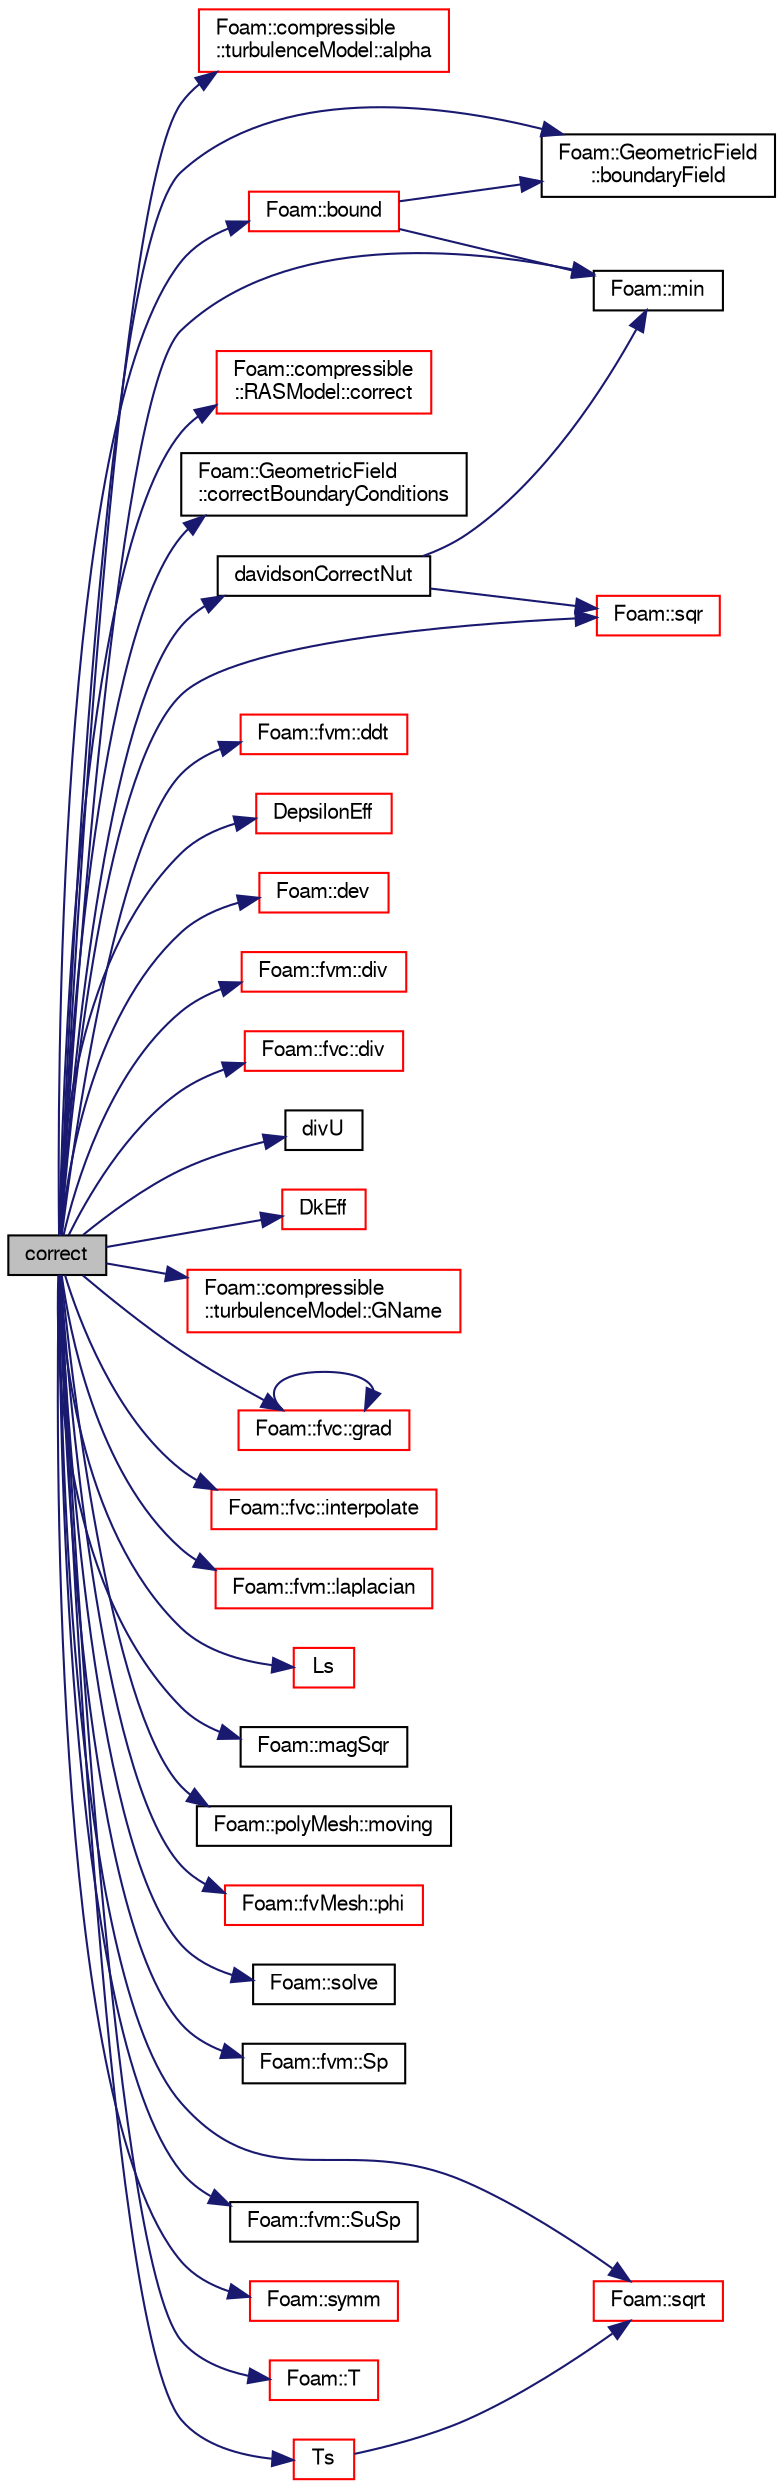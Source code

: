 digraph "correct"
{
  bgcolor="transparent";
  edge [fontname="FreeSans",fontsize="10",labelfontname="FreeSans",labelfontsize="10"];
  node [fontname="FreeSans",fontsize="10",shape=record];
  rankdir="LR";
  Node1473 [label="correct",height=0.2,width=0.4,color="black", fillcolor="grey75", style="filled", fontcolor="black"];
  Node1473 -> Node1474 [color="midnightblue",fontsize="10",style="solid",fontname="FreeSans"];
  Node1474 [label="Foam::compressible\l::turbulenceModel::alpha",height=0.2,width=0.4,color="red",URL="$a30818.html#abac719d171915a1f65d16bb812737380",tooltip="Return the laminar thermal conductivity. "];
  Node1473 -> Node1479 [color="midnightblue",fontsize="10",style="solid",fontname="FreeSans"];
  Node1479 [label="Foam::bound",height=0.2,width=0.4,color="red",URL="$a21124.html#a334b2a2d0ce7997d360f7a018174a077",tooltip="Bound the given scalar field if it has gone unbounded. "];
  Node1479 -> Node1505 [color="midnightblue",fontsize="10",style="solid",fontname="FreeSans"];
  Node1505 [label="Foam::GeometricField\l::boundaryField",height=0.2,width=0.4,color="black",URL="$a22434.html#a3c6c1a789b48ea0c5e8bff64f9c14f2d",tooltip="Return reference to GeometricBoundaryField. "];
  Node1479 -> Node1669 [color="midnightblue",fontsize="10",style="solid",fontname="FreeSans"];
  Node1669 [label="Foam::min",height=0.2,width=0.4,color="black",URL="$a21124.html#a253e112ad2d56d96230ff39ea7f442dc"];
  Node1473 -> Node1505 [color="midnightblue",fontsize="10",style="solid",fontname="FreeSans"];
  Node1473 -> Node1793 [color="midnightblue",fontsize="10",style="solid",fontname="FreeSans"];
  Node1793 [label="Foam::compressible\l::RASModel::correct",height=0.2,width=0.4,color="red",URL="$a30758.html#a3ae44b28050c3aa494c1d8e18cf618c1",tooltip="Solve the turbulence equations and correct the turbulence viscosity. "];
  Node1473 -> Node1786 [color="midnightblue",fontsize="10",style="solid",fontname="FreeSans"];
  Node1786 [label="Foam::GeometricField\l::correctBoundaryConditions",height=0.2,width=0.4,color="black",URL="$a22434.html#acaf6878ef900e593c4b20812f1b567d6",tooltip="Correct boundary field. "];
  Node1473 -> Node1795 [color="midnightblue",fontsize="10",style="solid",fontname="FreeSans"];
  Node1795 [label="davidsonCorrectNut",height=0.2,width=0.4,color="black",URL="$a30774.html#acc9610ef05e27e4997edc02778bf8cdd",tooltip="Apply Davidson correction to nut. "];
  Node1795 -> Node1669 [color="midnightblue",fontsize="10",style="solid",fontname="FreeSans"];
  Node1795 -> Node1796 [color="midnightblue",fontsize="10",style="solid",fontname="FreeSans"];
  Node1796 [label="Foam::sqr",height=0.2,width=0.4,color="red",URL="$a21124.html#a277dc11c581d53826ab5090b08f3b17b"];
  Node1473 -> Node1797 [color="midnightblue",fontsize="10",style="solid",fontname="FreeSans"];
  Node1797 [label="Foam::fvm::ddt",height=0.2,width=0.4,color="red",URL="$a21135.html#a2d88eca98ab69b84af7ddb96e35f5a44"];
  Node1473 -> Node1798 [color="midnightblue",fontsize="10",style="solid",fontname="FreeSans"];
  Node1798 [label="DepsilonEff",height=0.2,width=0.4,color="red",URL="$a30774.html#aaeb98c07acb7524ea98bf458352bc85a",tooltip="Return the effective diffusivity for epsilon. "];
  Node1473 -> Node1801 [color="midnightblue",fontsize="10",style="solid",fontname="FreeSans"];
  Node1801 [label="Foam::dev",height=0.2,width=0.4,color="red",URL="$a21124.html#a042ede1d98e91923a7cc5e14e9f86854"];
  Node1473 -> Node1802 [color="midnightblue",fontsize="10",style="solid",fontname="FreeSans"];
  Node1802 [label="Foam::fvm::div",height=0.2,width=0.4,color="red",URL="$a21135.html#a058dd4757c11ae656c8d576632b33d25"];
  Node1473 -> Node1662 [color="midnightblue",fontsize="10",style="solid",fontname="FreeSans"];
  Node1662 [label="Foam::fvc::div",height=0.2,width=0.4,color="red",URL="$a21134.html#a585533948ad80abfe589d920c641f251"];
  Node1473 -> Node1811 [color="midnightblue",fontsize="10",style="solid",fontname="FreeSans"];
  Node1811 [label="divU",height=0.2,width=0.4,color="black",URL="$a38540.html#a09bc63f3dad0c233d722b7374810ad3d"];
  Node1473 -> Node1812 [color="midnightblue",fontsize="10",style="solid",fontname="FreeSans"];
  Node1812 [label="DkEff",height=0.2,width=0.4,color="red",URL="$a30774.html#a1faa4b448524c4de622637dc51aa4a30",tooltip="Return the effective diffusivity for k. "];
  Node1473 -> Node1813 [color="midnightblue",fontsize="10",style="solid",fontname="FreeSans"];
  Node1813 [label="Foam::compressible\l::turbulenceModel::GName",height=0.2,width=0.4,color="red",URL="$a30818.html#a530c14556551704a03baa28ac70a78a0",tooltip="Helper function to return the nam eof the turbulence G field. "];
  Node1473 -> Node1814 [color="midnightblue",fontsize="10",style="solid",fontname="FreeSans"];
  Node1814 [label="Foam::fvc::grad",height=0.2,width=0.4,color="red",URL="$a21134.html#a7c00ec90ecc15ed3005255e42c52827a"];
  Node1814 -> Node1814 [color="midnightblue",fontsize="10",style="solid",fontname="FreeSans"];
  Node1473 -> Node1816 [color="midnightblue",fontsize="10",style="solid",fontname="FreeSans"];
  Node1816 [label="Foam::fvc::interpolate",height=0.2,width=0.4,color="red",URL="$a21134.html#addbc18784300dd0955a9bf79f8e2c43b"];
  Node1473 -> Node1817 [color="midnightblue",fontsize="10",style="solid",fontname="FreeSans"];
  Node1817 [label="Foam::fvm::laplacian",height=0.2,width=0.4,color="red",URL="$a21135.html#a05679b154654e47e9f1e2fbd2bc0bae0"];
  Node1473 -> Node1818 [color="midnightblue",fontsize="10",style="solid",fontname="FreeSans"];
  Node1818 [label="Ls",height=0.2,width=0.4,color="red",URL="$a30774.html#adc6da0c8acfa36244cead24a91edfd31",tooltip="Return length scale, Ls. "];
  Node1473 -> Node1825 [color="midnightblue",fontsize="10",style="solid",fontname="FreeSans"];
  Node1825 [label="Foam::magSqr",height=0.2,width=0.4,color="black",URL="$a21124.html#ae6fff2c6981e6d9618aa5038e69def6e"];
  Node1473 -> Node1669 [color="midnightblue",fontsize="10",style="solid",fontname="FreeSans"];
  Node1473 -> Node1666 [color="midnightblue",fontsize="10",style="solid",fontname="FreeSans"];
  Node1666 [label="Foam::polyMesh::moving",height=0.2,width=0.4,color="black",URL="$a27410.html#afa64275c1aa240283901d7afcb2f153d",tooltip="Is mesh moving. "];
  Node1473 -> Node1620 [color="midnightblue",fontsize="10",style="solid",fontname="FreeSans"];
  Node1620 [label="Foam::fvMesh::phi",height=0.2,width=0.4,color="red",URL="$a22766.html#a48401d78677e2dbdd15a4c41d49677b8",tooltip="Return cell face motion fluxes. "];
  Node1473 -> Node1826 [color="midnightblue",fontsize="10",style="solid",fontname="FreeSans"];
  Node1826 [label="Foam::solve",height=0.2,width=0.4,color="black",URL="$a21124.html#a745114a2fef57ff2df3946017d4dec34",tooltip="Solve returning the solution statistics given convergence tolerance. "];
  Node1473 -> Node1827 [color="midnightblue",fontsize="10",style="solid",fontname="FreeSans"];
  Node1827 [label="Foam::fvm::Sp",height=0.2,width=0.4,color="black",URL="$a21135.html#a67e0938495ebeac7ad57361957720554"];
  Node1473 -> Node1796 [color="midnightblue",fontsize="10",style="solid",fontname="FreeSans"];
  Node1473 -> Node1824 [color="midnightblue",fontsize="10",style="solid",fontname="FreeSans"];
  Node1824 [label="Foam::sqrt",height=0.2,width=0.4,color="red",URL="$a21124.html#a8616bd62eebf2342a80222fecb1bda71"];
  Node1473 -> Node1828 [color="midnightblue",fontsize="10",style="solid",fontname="FreeSans"];
  Node1828 [label="Foam::fvm::SuSp",height=0.2,width=0.4,color="black",URL="$a21135.html#afbc5644dc62f3adaff3848482484e0a6"];
  Node1473 -> Node1829 [color="midnightblue",fontsize="10",style="solid",fontname="FreeSans"];
  Node1829 [label="Foam::symm",height=0.2,width=0.4,color="red",URL="$a21124.html#a112755faabb5ff081d7a25a936a1d3c4"];
  Node1473 -> Node1754 [color="midnightblue",fontsize="10",style="solid",fontname="FreeSans"];
  Node1754 [label="Foam::T",height=0.2,width=0.4,color="red",URL="$a21124.html#ae57fda0abb14bb0944947c463c6e09d4"];
  Node1473 -> Node1823 [color="midnightblue",fontsize="10",style="solid",fontname="FreeSans"];
  Node1823 [label="Ts",height=0.2,width=0.4,color="red",URL="$a30774.html#aaae98c41eb4da673c8996eefa0130151",tooltip="Return time scale, Ts. "];
  Node1823 -> Node1824 [color="midnightblue",fontsize="10",style="solid",fontname="FreeSans"];
}
